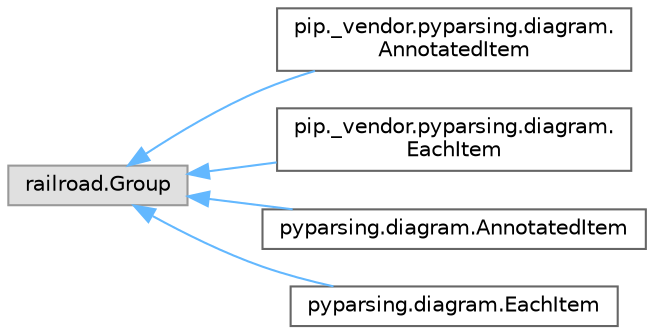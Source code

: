 digraph "Graphical Class Hierarchy"
{
 // LATEX_PDF_SIZE
  bgcolor="transparent";
  edge [fontname=Helvetica,fontsize=10,labelfontname=Helvetica,labelfontsize=10];
  node [fontname=Helvetica,fontsize=10,shape=box,height=0.2,width=0.4];
  rankdir="LR";
  Node0 [id="Node000000",label="railroad.Group",height=0.2,width=0.4,color="grey60", fillcolor="#E0E0E0", style="filled",tooltip=" "];
  Node0 -> Node1 [id="edge4982_Node000000_Node000001",dir="back",color="steelblue1",style="solid",tooltip=" "];
  Node1 [id="Node000001",label="pip._vendor.pyparsing.diagram.\lAnnotatedItem",height=0.2,width=0.4,color="grey40", fillcolor="white", style="filled",URL="$d5/d25/classpip_1_1__vendor_1_1pyparsing_1_1diagram_1_1AnnotatedItem.html",tooltip=" "];
  Node0 -> Node2 [id="edge4983_Node000000_Node000002",dir="back",color="steelblue1",style="solid",tooltip=" "];
  Node2 [id="Node000002",label="pip._vendor.pyparsing.diagram.\lEachItem",height=0.2,width=0.4,color="grey40", fillcolor="white", style="filled",URL="$df/d82/classpip_1_1__vendor_1_1pyparsing_1_1diagram_1_1EachItem.html",tooltip=" "];
  Node0 -> Node3 [id="edge4984_Node000000_Node000003",dir="back",color="steelblue1",style="solid",tooltip=" "];
  Node3 [id="Node000003",label="pyparsing.diagram.AnnotatedItem",height=0.2,width=0.4,color="grey40", fillcolor="white", style="filled",URL="$d9/dfc/classpyparsing_1_1diagram_1_1AnnotatedItem.html",tooltip=" "];
  Node0 -> Node4 [id="edge4985_Node000000_Node000004",dir="back",color="steelblue1",style="solid",tooltip=" "];
  Node4 [id="Node000004",label="pyparsing.diagram.EachItem",height=0.2,width=0.4,color="grey40", fillcolor="white", style="filled",URL="$de/d6b/classpyparsing_1_1diagram_1_1EachItem.html",tooltip=" "];
}
